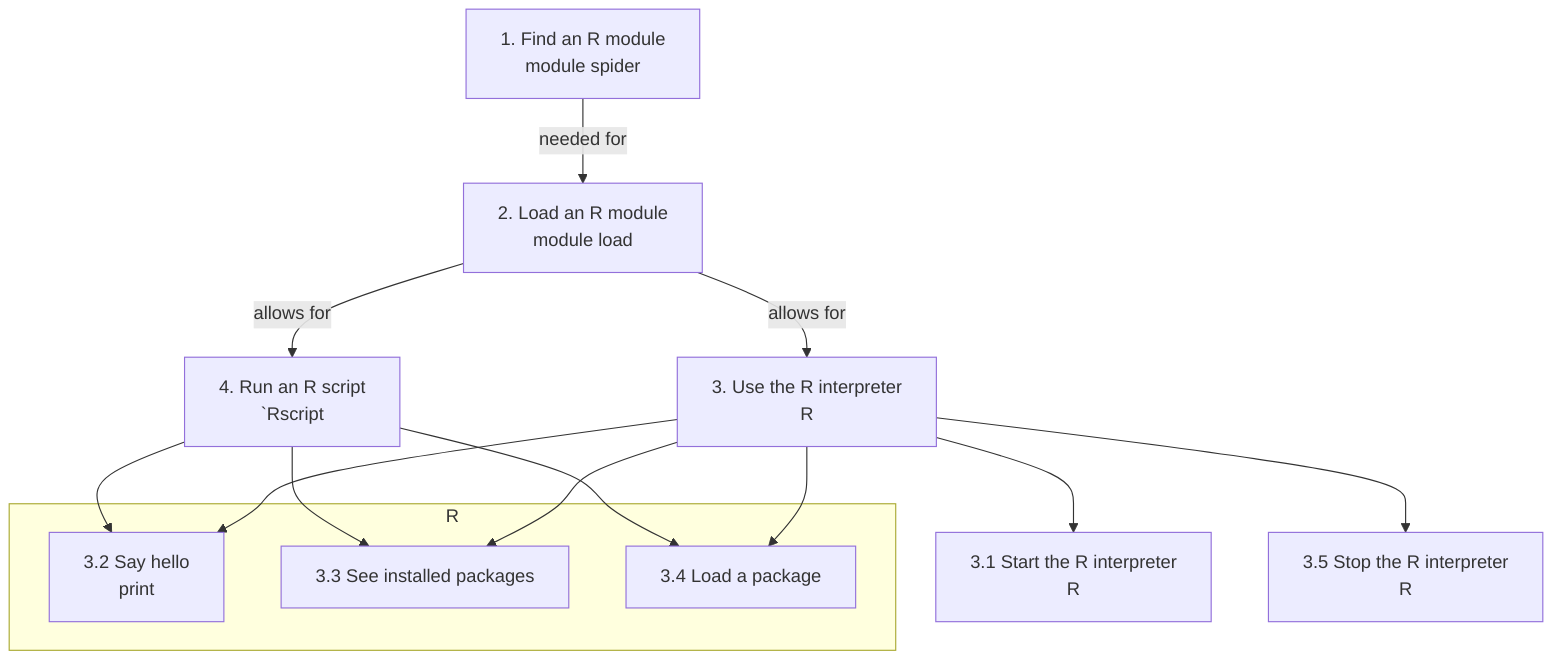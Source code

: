 flowchart TD

  find_r_module[1. Find an R module\nmodule spider]
  load_r_module[2. Load an R module\nmodule load]
  use_r_interpreter[3. Use the R interpreter\nR]
  start_r_interpreter[3.1 Start the R interpreter\nR]
  subgraph R
    say_hello[3.2 Say hello\nprint]
    see_installed_packages[3.3 See installed packages]
    load_package[3.4 Load a package]
  end
  stop_r_interpreter[3.5 Stop the R interpreter\nR]
  run_r_script[4. Run an R script\n`Rscript]

  find_r_module --> |needed for| load_r_module
  load_r_module --> |allows for| use_r_interpreter
  load_r_module --> |allows for| run_r_script  

  use_r_interpreter --> start_r_interpreter
  use_r_interpreter --> say_hello
  use_r_interpreter --> see_installed_packages
  use_r_interpreter --> load_package
  use_r_interpreter --> stop_r_interpreter

  
  run_r_script --> say_hello
  run_r_script --> see_installed_packages
  run_r_script --> load_package